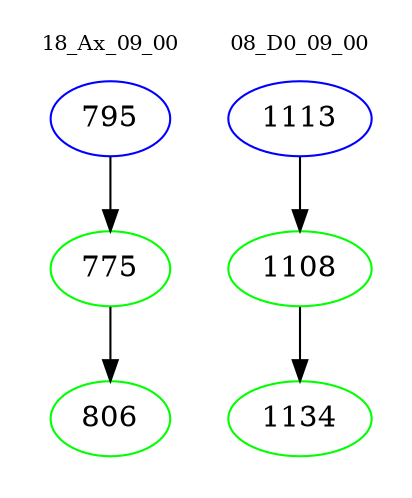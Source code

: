 digraph{
subgraph cluster_0 {
color = white
label = "18_Ax_09_00";
fontsize=10;
T0_795 [label="795", color="blue"]
T0_795 -> T0_775 [color="black"]
T0_775 [label="775", color="green"]
T0_775 -> T0_806 [color="black"]
T0_806 [label="806", color="green"]
}
subgraph cluster_1 {
color = white
label = "08_D0_09_00";
fontsize=10;
T1_1113 [label="1113", color="blue"]
T1_1113 -> T1_1108 [color="black"]
T1_1108 [label="1108", color="green"]
T1_1108 -> T1_1134 [color="black"]
T1_1134 [label="1134", color="green"]
}
}
